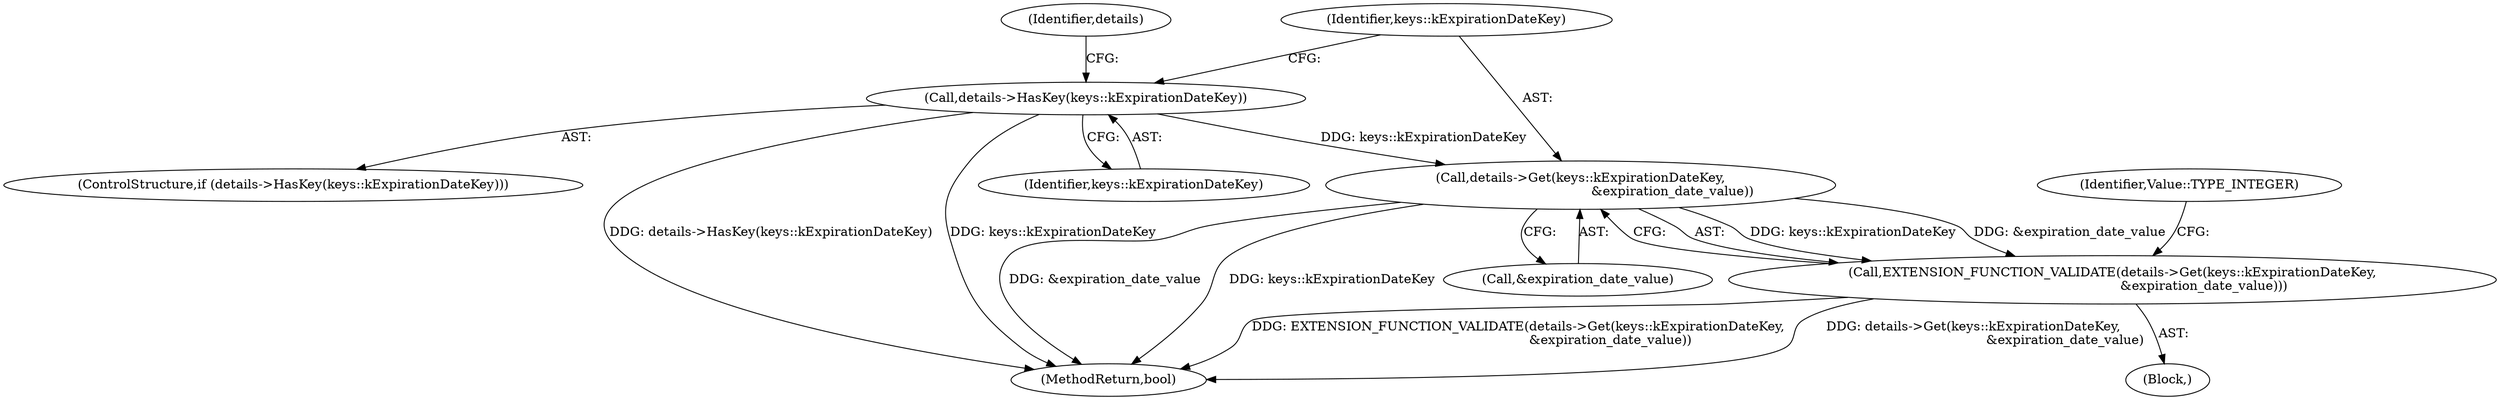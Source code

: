 digraph "0_Chrome_b7e899141194fa27d55a990e38ae8bdcc5183a90_3@pointer" {
"1000195" [label="(Call,details->Get(keys::kExpirationDateKey,\n                                             &expiration_date_value))"];
"1000190" [label="(Call,details->HasKey(keys::kExpirationDateKey))"];
"1000194" [label="(Call,EXTENSION_FUNCTION_VALIDATE(details->Get(keys::kExpirationDateKey,\n                                             &expiration_date_value)))"];
"1000190" [label="(Call,details->HasKey(keys::kExpirationDateKey))"];
"1000189" [label="(ControlStructure,if (details->HasKey(keys::kExpirationDateKey)))"];
"1000192" [label="(Block,)"];
"1000257" [label="(MethodReturn,bool)"];
"1000197" [label="(Call,&expiration_date_value)"];
"1000195" [label="(Call,details->Get(keys::kExpirationDateKey,\n                                             &expiration_date_value))"];
"1000228" [label="(Identifier,details)"];
"1000202" [label="(Identifier,Value::TYPE_INTEGER)"];
"1000194" [label="(Call,EXTENSION_FUNCTION_VALIDATE(details->Get(keys::kExpirationDateKey,\n                                             &expiration_date_value)))"];
"1000191" [label="(Identifier,keys::kExpirationDateKey)"];
"1000196" [label="(Identifier,keys::kExpirationDateKey)"];
"1000195" -> "1000194"  [label="AST: "];
"1000195" -> "1000197"  [label="CFG: "];
"1000196" -> "1000195"  [label="AST: "];
"1000197" -> "1000195"  [label="AST: "];
"1000194" -> "1000195"  [label="CFG: "];
"1000195" -> "1000257"  [label="DDG: &expiration_date_value"];
"1000195" -> "1000257"  [label="DDG: keys::kExpirationDateKey"];
"1000195" -> "1000194"  [label="DDG: keys::kExpirationDateKey"];
"1000195" -> "1000194"  [label="DDG: &expiration_date_value"];
"1000190" -> "1000195"  [label="DDG: keys::kExpirationDateKey"];
"1000190" -> "1000189"  [label="AST: "];
"1000190" -> "1000191"  [label="CFG: "];
"1000191" -> "1000190"  [label="AST: "];
"1000196" -> "1000190"  [label="CFG: "];
"1000228" -> "1000190"  [label="CFG: "];
"1000190" -> "1000257"  [label="DDG: details->HasKey(keys::kExpirationDateKey)"];
"1000190" -> "1000257"  [label="DDG: keys::kExpirationDateKey"];
"1000194" -> "1000192"  [label="AST: "];
"1000202" -> "1000194"  [label="CFG: "];
"1000194" -> "1000257"  [label="DDG: EXTENSION_FUNCTION_VALIDATE(details->Get(keys::kExpirationDateKey,\n                                             &expiration_date_value))"];
"1000194" -> "1000257"  [label="DDG: details->Get(keys::kExpirationDateKey,\n                                             &expiration_date_value)"];
}
